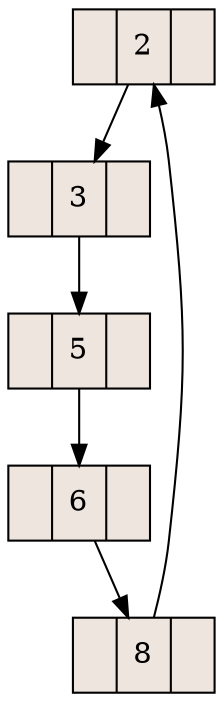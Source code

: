digraph grafica{
rankdir=TB;
node [shape = record, style=filled, fillcolor=seashell2];
nodo2 [ label ="2"];
nodo5 [ label ="<C0>|5|<C1>"];
nodo6 [ label ="<C0>|6|<C1>"];
nodo8 [ label ="<C0>|8|<C1>"];
nodo2 [ label ="<C0>|2|<C1>"];
nodo3 [ label ="<C0>|3|<C1>"];
nodo8->nodo2
nodo6->nodo8
nodo5->nodo6
nodo3->nodo5
nodo2->nodo3
}
